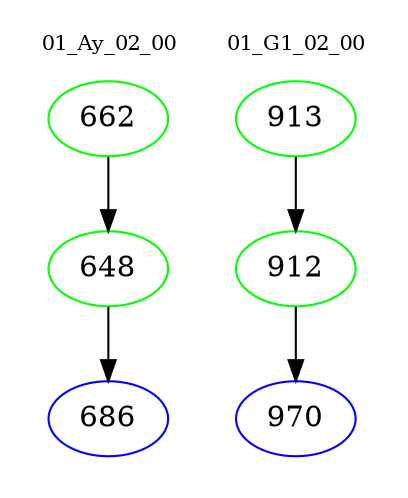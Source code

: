 digraph{
subgraph cluster_0 {
color = white
label = "01_Ay_02_00";
fontsize=10;
T0_662 [label="662", color="green"]
T0_662 -> T0_648 [color="black"]
T0_648 [label="648", color="green"]
T0_648 -> T0_686 [color="black"]
T0_686 [label="686", color="blue"]
}
subgraph cluster_1 {
color = white
label = "01_G1_02_00";
fontsize=10;
T1_913 [label="913", color="green"]
T1_913 -> T1_912 [color="black"]
T1_912 [label="912", color="green"]
T1_912 -> T1_970 [color="black"]
T1_970 [label="970", color="blue"]
}
}
